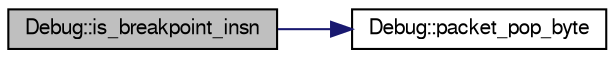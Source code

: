 digraph G
{
  edge [fontname="FreeSans",fontsize="10",labelfontname="FreeSans",labelfontsize="10"];
  node [fontname="FreeSans",fontsize="10",shape=record];
  rankdir=LR;
  Node1 [label="Debug::is_breakpoint_insn",height=0.2,width=0.4,color="black", fillcolor="grey75", style="filled" fontcolor="black"];
  Node1 -> Node2 [color="midnightblue",fontsize="10",style="solid"];
  Node2 [label="Debug::packet_pop_byte",height=0.2,width=0.4,color="black", fillcolor="white", style="filled",URL="$classDebug.html#ab409b4773599100bf80aeee6f0392291"];
}
